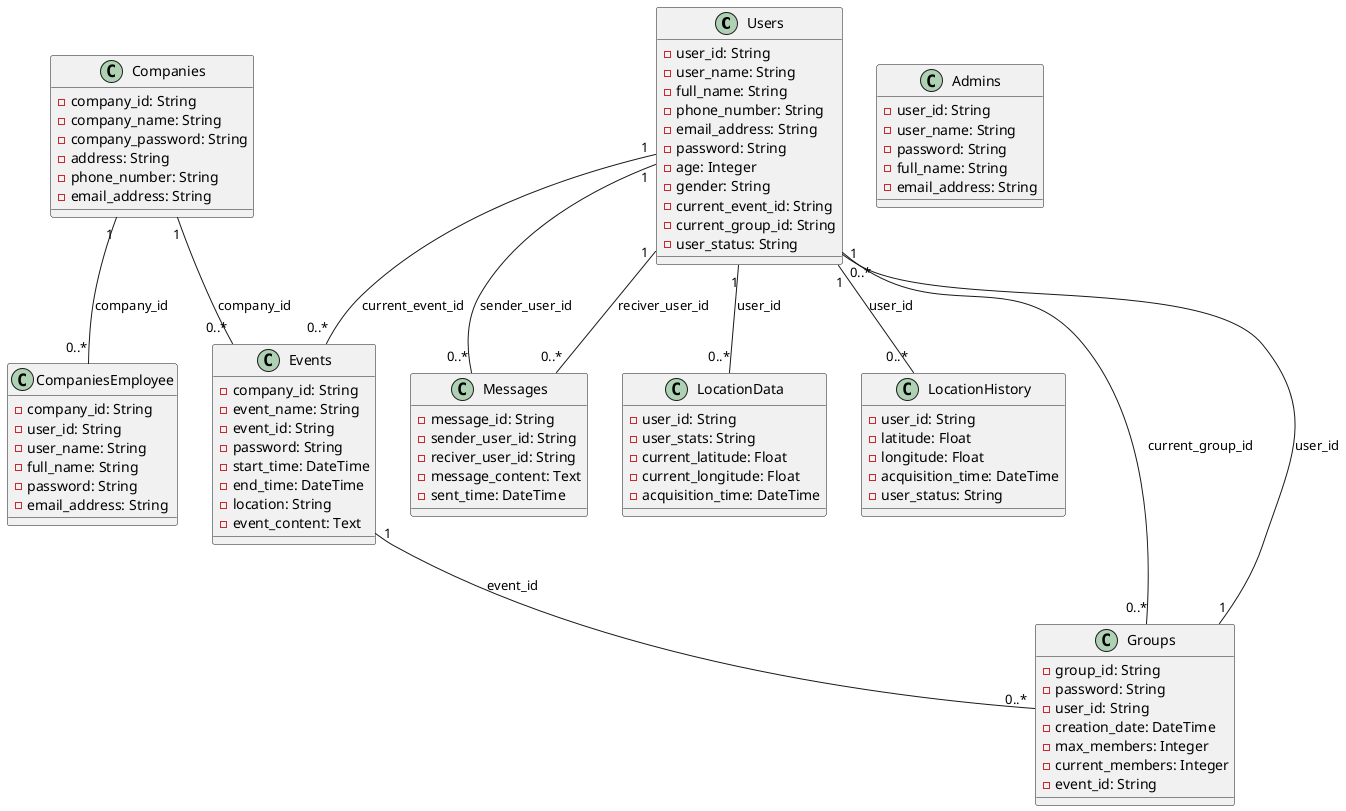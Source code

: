 @startuml クラス図

class Users {
    - user_id: String
    - user_name: String
    - full_name: String
    - phone_number: String
    - email_address: String
    - password: String
    - age: Integer
    - gender: String
    - current_event_id: String
    - current_group_id: String
    - user_status: String
}

class Admins {
    - user_id: String
    - user_name: String
    - password: String
    - full_name: String
    - email_address: String
}

class Companies {
    - company_id: String
    - company_name: String
    - company_password: String
    - address: String
    - phone_number: String
    - email_address: String
}

class CompaniesEmployee {
    - company_id: String
    - user_id: String
    - user_name: String
    - full_name: String
    - password: String
    - email_address: String
}

class Groups {
    - group_id: String
    - password: String
    - user_id: String
    - creation_date: DateTime
    - max_members: Integer
    - current_members: Integer
    - event_id: String
}

class Events {
    - company_id: String
    - event_name: String
    - event_id: String
    - password: String
    - start_time: DateTime
    - end_time: DateTime
    - location: String
    - event_content: Text
}

class Messages {
    - message_id: String
    - sender_user_id: String
    - reciver_user_id: String
    - message_content: Text
    - sent_time: DateTime
}

class LocationData {
    - user_id: String
    - user_stats: String
    - current_latitude: Float
    - current_longitude: Float
    - acquisition_time: DateTime
}

class LocationHistory {
    - user_id: String
    - latitude: Float
    - longitude: Float
    - acquisition_time: DateTime
    - user_status: String
}


Users "1" -- "0..*" Events : current_event_id
Users "1" -- "0..*" Groups : current_group_id
Users "1" -- "0..*" Messages : sender_user_id
Users "1" -- "0..*" Messages : reciver_user_id
Users "1" -- "0..*" LocationData : user_id
Users "1" -- "0..*" LocationHistory : user_id
Companies "1" -- "0..*" Events : company_id
Companies "1" -- "0..*" CompaniesEmployee : company_id
Groups "1" -- "0..*" Users : user_id
Events "1" -- "0..*" Groups : event_id
@enduml
